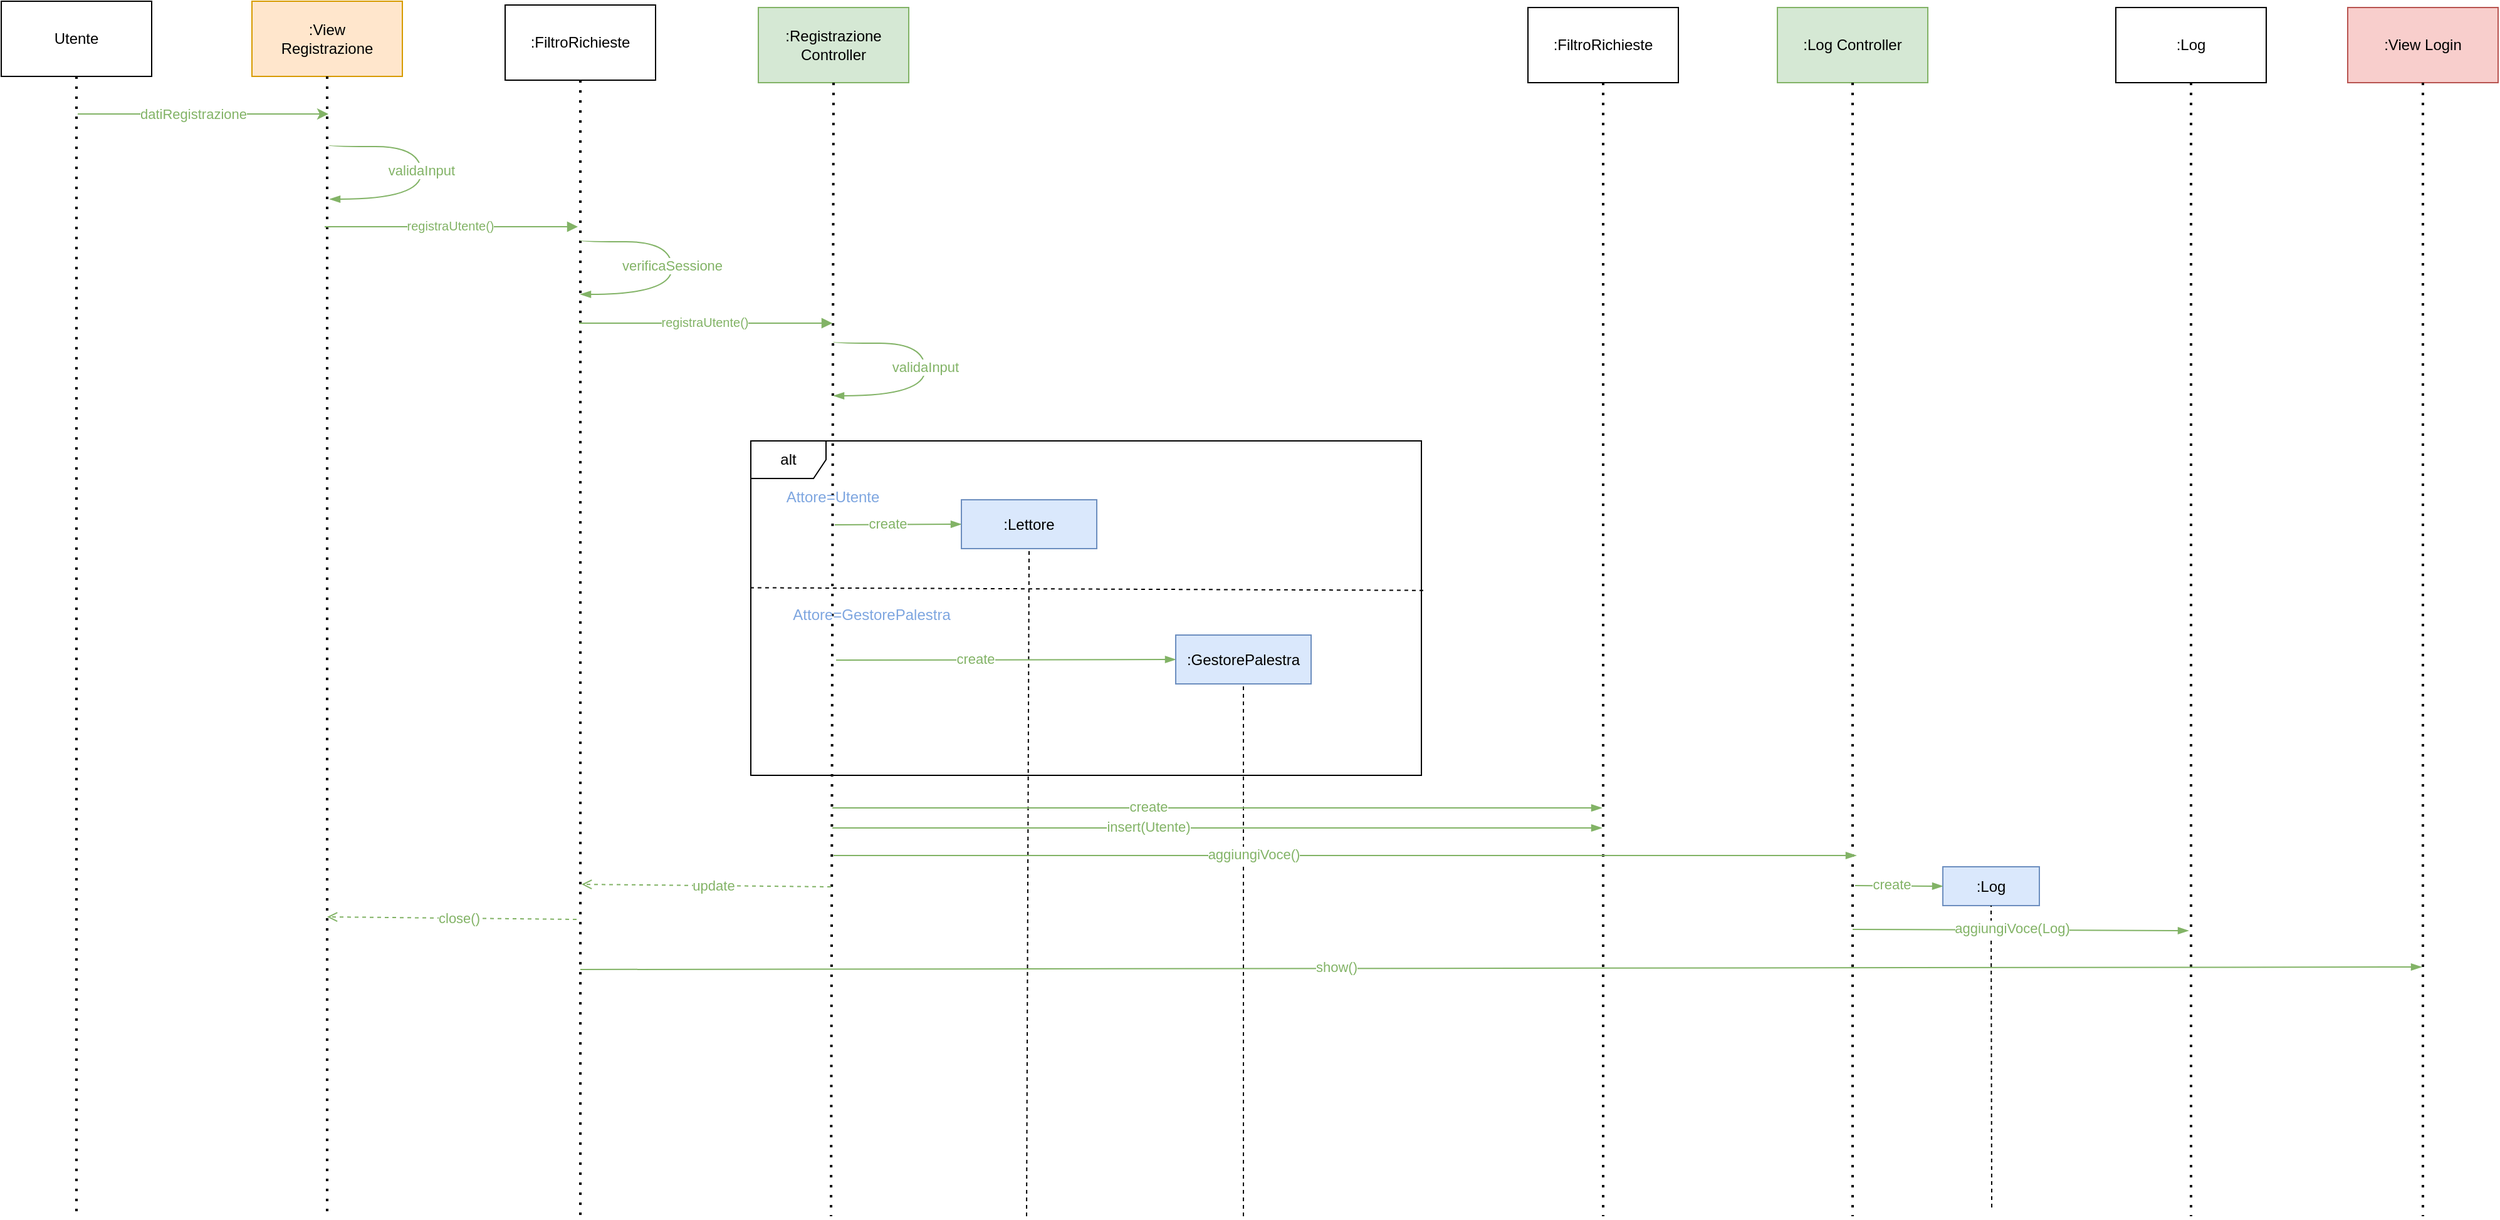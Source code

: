 <mxfile version="24.5.4" type="github">
  <diagram name="Page-1" id="MFwa6qecS6YDcYTtCcl-">
    <mxGraphModel dx="2779" dy="1385" grid="0" gridSize="10" guides="1" tooltips="1" connect="1" arrows="1" fold="1" page="0" pageScale="1" pageWidth="850" pageHeight="1100" math="0" shadow="0">
      <root>
        <mxCell id="0" />
        <mxCell id="1" parent="0" />
        <mxCell id="sKm114cUgRpfBioQrUzL-1" value="&lt;div&gt;:View&lt;/div&gt;&lt;div&gt;Registrazione&lt;br&gt;&lt;/div&gt;" style="rounded=0;whiteSpace=wrap;html=1;fillColor=#ffe6cc;strokeColor=#d79b00;" parent="1" vertex="1">
          <mxGeometry x="181" y="40" width="120" height="60" as="geometry" />
        </mxCell>
        <mxCell id="sKm114cUgRpfBioQrUzL-2" value="&lt;div&gt;:Registrazione&lt;/div&gt;&lt;div&gt;Controller&lt;br&gt;&lt;/div&gt;" style="rounded=0;whiteSpace=wrap;html=1;fillColor=#d5e8d4;strokeColor=#82b366;" parent="1" vertex="1">
          <mxGeometry x="585" y="45" width="120" height="60" as="geometry" />
        </mxCell>
        <mxCell id="sKm114cUgRpfBioQrUzL-4" value="" style="endArrow=none;dashed=1;html=1;dashPattern=1 3;strokeWidth=2;rounded=0;exitX=0.5;exitY=1;exitDx=0;exitDy=0;" parent="1" source="sKm114cUgRpfBioQrUzL-1" edge="1">
          <mxGeometry width="50" height="50" relative="1" as="geometry">
            <mxPoint x="628" y="173" as="sourcePoint" />
            <mxPoint x="241" y="1010" as="targetPoint" />
          </mxGeometry>
        </mxCell>
        <mxCell id="sKm114cUgRpfBioQrUzL-5" value="" style="endArrow=none;dashed=1;html=1;dashPattern=1 3;strokeWidth=2;rounded=0;exitX=0.5;exitY=1;exitDx=0;exitDy=0;" parent="1" source="sKm114cUgRpfBioQrUzL-2" edge="1">
          <mxGeometry width="50" height="50" relative="1" as="geometry">
            <mxPoint x="646" y="113" as="sourcePoint" />
            <mxPoint x="643" y="1010" as="targetPoint" />
          </mxGeometry>
        </mxCell>
        <mxCell id="sKm114cUgRpfBioQrUzL-7" value="" style="endArrow=classic;html=1;rounded=0;startArrow=none;startFill=0;fillColor=#d5e8d4;strokeColor=#82b366;" parent="1" edge="1">
          <mxGeometry width="50" height="50" relative="1" as="geometry">
            <mxPoint x="42" y="130" as="sourcePoint" />
            <mxPoint x="242" y="130" as="targetPoint" />
          </mxGeometry>
        </mxCell>
        <mxCell id="sKm114cUgRpfBioQrUzL-38" value="&lt;font color=&quot;#82b366&quot;&gt;datiRegistrazione&lt;/font&gt;" style="edgeLabel;html=1;align=center;verticalAlign=middle;resizable=0;points=[];" parent="sKm114cUgRpfBioQrUzL-7" vertex="1" connectable="0">
          <mxGeometry x="-0.087" relative="1" as="geometry">
            <mxPoint as="offset" />
          </mxGeometry>
        </mxCell>
        <mxCell id="sKm114cUgRpfBioQrUzL-9" value="alt" style="shape=umlFrame;whiteSpace=wrap;html=1;pointerEvents=0;" parent="1" vertex="1">
          <mxGeometry x="579" y="391" width="535" height="267" as="geometry" />
        </mxCell>
        <mxCell id="sKm114cUgRpfBioQrUzL-10" value="&lt;font color=&quot;#7ea6e0&quot;&gt;Attore=Utente&lt;/font&gt;" style="text;html=1;align=center;verticalAlign=middle;resizable=0;points=[];autosize=1;strokeColor=none;fillColor=none;" parent="1" vertex="1">
          <mxGeometry x="592" y="421.5" width="104" height="29" as="geometry" />
        </mxCell>
        <mxCell id="sKm114cUgRpfBioQrUzL-11" value="&lt;font color=&quot;#7ea6e0&quot;&gt;Attore=GestorePalestra&lt;/font&gt;" style="text;html=1;align=center;verticalAlign=middle;resizable=0;points=[];autosize=1;strokeColor=none;fillColor=none;" parent="1" vertex="1">
          <mxGeometry x="593" y="515" width="163" height="29" as="geometry" />
        </mxCell>
        <mxCell id="sKm114cUgRpfBioQrUzL-15" value="" style="endArrow=block;html=1;rounded=0;fillColor=#d5e8d4;strokeColor=#82b366;endFill=1;" parent="1" edge="1">
          <mxGeometry width="50" height="50" relative="1" as="geometry">
            <mxPoint x="239" y="220" as="sourcePoint" />
            <mxPoint x="441" y="220" as="targetPoint" />
          </mxGeometry>
        </mxCell>
        <mxCell id="sKm114cUgRpfBioQrUzL-16" value="&lt;font color=&quot;#82b366&quot; style=&quot;font-size: 10px;&quot;&gt;registraUtente()&lt;/font&gt;" style="edgeLabel;html=1;align=center;verticalAlign=middle;resizable=0;points=[];" parent="sKm114cUgRpfBioQrUzL-15" vertex="1" connectable="0">
          <mxGeometry x="-0.013" y="1" relative="1" as="geometry">
            <mxPoint as="offset" />
          </mxGeometry>
        </mxCell>
        <mxCell id="sKm114cUgRpfBioQrUzL-36" value="Utente" style="rounded=0;whiteSpace=wrap;html=1;" parent="1" vertex="1">
          <mxGeometry x="-19" y="40" width="120" height="60" as="geometry" />
        </mxCell>
        <mxCell id="sKm114cUgRpfBioQrUzL-37" value="" style="endArrow=none;dashed=1;html=1;dashPattern=1 3;strokeWidth=2;rounded=0;exitX=0.5;exitY=1;exitDx=0;exitDy=0;" parent="1" source="sKm114cUgRpfBioQrUzL-36" edge="1">
          <mxGeometry width="50" height="50" relative="1" as="geometry">
            <mxPoint x="428" y="173" as="sourcePoint" />
            <mxPoint x="41" y="1010" as="targetPoint" />
          </mxGeometry>
        </mxCell>
        <mxCell id="sKm114cUgRpfBioQrUzL-39" value="" style="endArrow=blockThin;html=1;rounded=0;fillColor=#d5e8d4;strokeColor=#82b366;endFill=1;edgeStyle=orthogonalEdgeStyle;curved=1;" parent="1" edge="1">
          <mxGeometry width="50" height="50" relative="1" as="geometry">
            <mxPoint x="243" y="155" as="sourcePoint" />
            <mxPoint x="243" y="198" as="targetPoint" />
            <Array as="points">
              <mxPoint x="243" y="156" />
              <mxPoint x="316" y="156" />
              <mxPoint x="316" y="198" />
            </Array>
          </mxGeometry>
        </mxCell>
        <mxCell id="sKm114cUgRpfBioQrUzL-40" value="&lt;font color=&quot;#82b366&quot;&gt;validaInput&lt;/font&gt;" style="edgeLabel;html=1;align=center;verticalAlign=middle;resizable=0;points=[];" parent="sKm114cUgRpfBioQrUzL-39" vertex="1" connectable="0">
          <mxGeometry x="-0.016" relative="1" as="geometry">
            <mxPoint as="offset" />
          </mxGeometry>
        </mxCell>
        <mxCell id="sKm114cUgRpfBioQrUzL-41" value=":FiltroRichieste" style="rounded=0;whiteSpace=wrap;html=1;" parent="1" vertex="1">
          <mxGeometry x="383" y="43" width="120" height="60" as="geometry" />
        </mxCell>
        <mxCell id="sKm114cUgRpfBioQrUzL-42" value="" style="endArrow=none;dashed=1;html=1;dashPattern=1 3;strokeWidth=2;rounded=0;exitX=0.5;exitY=1;exitDx=0;exitDy=0;" parent="1" source="sKm114cUgRpfBioQrUzL-41" edge="1">
          <mxGeometry width="50" height="50" relative="1" as="geometry">
            <mxPoint x="830" y="176" as="sourcePoint" />
            <mxPoint x="443" y="1010" as="targetPoint" />
          </mxGeometry>
        </mxCell>
        <mxCell id="sKm114cUgRpfBioQrUzL-43" value="" style="endArrow=blockThin;html=1;rounded=0;fillColor=#d5e8d4;strokeColor=#82b366;endFill=1;edgeStyle=orthogonalEdgeStyle;curved=1;" parent="1" edge="1">
          <mxGeometry width="50" height="50" relative="1" as="geometry">
            <mxPoint x="443" y="231" as="sourcePoint" />
            <mxPoint x="443" y="274" as="targetPoint" />
            <Array as="points">
              <mxPoint x="443" y="232" />
              <mxPoint x="516" y="232" />
              <mxPoint x="516" y="274" />
            </Array>
          </mxGeometry>
        </mxCell>
        <mxCell id="sKm114cUgRpfBioQrUzL-44" value="&lt;font color=&quot;#82b366&quot;&gt;verificaSessione&lt;/font&gt;" style="edgeLabel;html=1;align=center;verticalAlign=middle;resizable=0;points=[];" parent="sKm114cUgRpfBioQrUzL-43" vertex="1" connectable="0">
          <mxGeometry x="-0.016" relative="1" as="geometry">
            <mxPoint as="offset" />
          </mxGeometry>
        </mxCell>
        <mxCell id="sKm114cUgRpfBioQrUzL-45" value="" style="endArrow=block;html=1;rounded=0;fillColor=#d5e8d4;strokeColor=#82b366;endFill=1;" parent="1" edge="1">
          <mxGeometry width="50" height="50" relative="1" as="geometry">
            <mxPoint x="442" y="297" as="sourcePoint" />
            <mxPoint x="644" y="297" as="targetPoint" />
          </mxGeometry>
        </mxCell>
        <mxCell id="sKm114cUgRpfBioQrUzL-46" value="&lt;font color=&quot;#82b366&quot; style=&quot;font-size: 10px;&quot;&gt;registraUtente()&lt;/font&gt;" style="edgeLabel;html=1;align=center;verticalAlign=middle;resizable=0;points=[];" parent="sKm114cUgRpfBioQrUzL-45" vertex="1" connectable="0">
          <mxGeometry x="-0.013" y="1" relative="1" as="geometry">
            <mxPoint as="offset" />
          </mxGeometry>
        </mxCell>
        <mxCell id="sKm114cUgRpfBioQrUzL-47" value="" style="endArrow=blockThin;html=1;rounded=0;fillColor=#d5e8d4;strokeColor=#82b366;endFill=1;edgeStyle=orthogonalEdgeStyle;curved=1;" parent="1" edge="1">
          <mxGeometry width="50" height="50" relative="1" as="geometry">
            <mxPoint x="645" y="312" as="sourcePoint" />
            <mxPoint x="645" y="355" as="targetPoint" />
            <Array as="points">
              <mxPoint x="645" y="313" />
              <mxPoint x="718" y="313" />
              <mxPoint x="718" y="355" />
            </Array>
          </mxGeometry>
        </mxCell>
        <mxCell id="sKm114cUgRpfBioQrUzL-48" value="&lt;font color=&quot;#82b366&quot;&gt;validaInput&lt;/font&gt;" style="edgeLabel;html=1;align=center;verticalAlign=middle;resizable=0;points=[];" parent="sKm114cUgRpfBioQrUzL-47" vertex="1" connectable="0">
          <mxGeometry x="-0.016" relative="1" as="geometry">
            <mxPoint as="offset" />
          </mxGeometry>
        </mxCell>
        <mxCell id="rhxFpgpyRXWXokQXL5by-1" value="" style="endArrow=none;dashed=1;html=1;rounded=0;exitX=-0.001;exitY=0.439;exitDx=0;exitDy=0;exitPerimeter=0;entryX=1.003;entryY=0.447;entryDx=0;entryDy=0;entryPerimeter=0;" parent="1" source="sKm114cUgRpfBioQrUzL-9" target="sKm114cUgRpfBioQrUzL-9" edge="1">
          <mxGeometry width="50" height="50" relative="1" as="geometry">
            <mxPoint x="834" y="540" as="sourcePoint" />
            <mxPoint x="884" y="490" as="targetPoint" />
          </mxGeometry>
        </mxCell>
        <mxCell id="rhxFpgpyRXWXokQXL5by-2" value="" style="endArrow=blockThin;html=1;rounded=0;endFill=1;fillColor=#d5e8d4;strokeColor=#82b366;entryX=0;entryY=0.5;entryDx=0;entryDy=0;" parent="1" target="rhxFpgpyRXWXokQXL5by-3" edge="1">
          <mxGeometry width="50" height="50" relative="1" as="geometry">
            <mxPoint x="646" y="458" as="sourcePoint" />
            <mxPoint x="742" y="458" as="targetPoint" />
          </mxGeometry>
        </mxCell>
        <mxCell id="rhxFpgpyRXWXokQXL5by-4" value="&lt;font color=&quot;#82b366&quot;&gt;create&lt;/font&gt;" style="edgeLabel;html=1;align=center;verticalAlign=middle;resizable=0;points=[];" parent="rhxFpgpyRXWXokQXL5by-2" vertex="1" connectable="0">
          <mxGeometry x="-0.18" y="1" relative="1" as="geometry">
            <mxPoint as="offset" />
          </mxGeometry>
        </mxCell>
        <mxCell id="rhxFpgpyRXWXokQXL5by-3" value=":Lettore" style="rounded=0;whiteSpace=wrap;html=1;fillColor=#dae8fc;strokeColor=#6c8ebf;" parent="1" vertex="1">
          <mxGeometry x="747" y="438" width="108" height="39" as="geometry" />
        </mxCell>
        <mxCell id="rhxFpgpyRXWXokQXL5by-6" value="" style="endArrow=none;dashed=1;html=1;rounded=0;entryX=0.5;entryY=1;entryDx=0;entryDy=0;" parent="1" target="rhxFpgpyRXWXokQXL5by-3" edge="1">
          <mxGeometry width="50" height="50" relative="1" as="geometry">
            <mxPoint x="799" y="1010" as="sourcePoint" />
            <mxPoint x="828" y="506" as="targetPoint" />
          </mxGeometry>
        </mxCell>
        <mxCell id="rhxFpgpyRXWXokQXL5by-7" value="" style="endArrow=blockThin;html=1;rounded=0;endFill=1;fillColor=#d5e8d4;strokeColor=#82b366;entryX=0;entryY=0.5;entryDx=0;entryDy=0;" parent="1" target="rhxFpgpyRXWXokQXL5by-9" edge="1">
          <mxGeometry width="50" height="50" relative="1" as="geometry">
            <mxPoint x="647" y="566" as="sourcePoint" />
            <mxPoint x="913" y="566" as="targetPoint" />
          </mxGeometry>
        </mxCell>
        <mxCell id="rhxFpgpyRXWXokQXL5by-8" value="&lt;font color=&quot;#82b366&quot;&gt;create&lt;/font&gt;" style="edgeLabel;html=1;align=center;verticalAlign=middle;resizable=0;points=[];" parent="rhxFpgpyRXWXokQXL5by-7" vertex="1" connectable="0">
          <mxGeometry x="-0.18" y="1" relative="1" as="geometry">
            <mxPoint as="offset" />
          </mxGeometry>
        </mxCell>
        <mxCell id="rhxFpgpyRXWXokQXL5by-9" value=":GestorePalestra" style="rounded=0;whiteSpace=wrap;html=1;fillColor=#dae8fc;strokeColor=#6c8ebf;" parent="1" vertex="1">
          <mxGeometry x="918" y="546" width="108" height="39" as="geometry" />
        </mxCell>
        <mxCell id="rhxFpgpyRXWXokQXL5by-10" value="" style="endArrow=none;dashed=1;html=1;rounded=0;entryX=0.5;entryY=1;entryDx=0;entryDy=0;" parent="1" target="rhxFpgpyRXWXokQXL5by-9" edge="1">
          <mxGeometry width="50" height="50" relative="1" as="geometry">
            <mxPoint x="972" y="1010" as="sourcePoint" />
            <mxPoint x="999" y="614" as="targetPoint" />
          </mxGeometry>
        </mxCell>
        <mxCell id="-fbbleJt7m9odcMbAXJR-1" value="" style="endArrow=none;dashed=1;html=1;dashPattern=1 3;strokeWidth=2;rounded=0;exitX=0.5;exitY=1;exitDx=0;exitDy=0;" parent="1" source="-fbbleJt7m9odcMbAXJR-2" edge="1">
          <mxGeometry width="50" height="50" relative="1" as="geometry">
            <mxPoint x="1646" y="178" as="sourcePoint" />
            <mxPoint x="1259" y="1010" as="targetPoint" />
          </mxGeometry>
        </mxCell>
        <mxCell id="-fbbleJt7m9odcMbAXJR-2" value=":FiltroRichieste" style="rounded=0;whiteSpace=wrap;html=1;" parent="1" vertex="1">
          <mxGeometry x="1199" y="45" width="120" height="60" as="geometry" />
        </mxCell>
        <mxCell id="-fbbleJt7m9odcMbAXJR-3" value=":Log Controller" style="rounded=0;whiteSpace=wrap;html=1;fillColor=#d5e8d4;strokeColor=#82b366;" parent="1" vertex="1">
          <mxGeometry x="1398" y="45" width="120" height="60" as="geometry" />
        </mxCell>
        <mxCell id="-fbbleJt7m9odcMbAXJR-4" value="" style="endArrow=none;dashed=1;html=1;dashPattern=1 3;strokeWidth=2;rounded=0;exitX=0.5;exitY=1;exitDx=0;exitDy=0;fillColor=#d5e8d4;strokeColor=#000000;" parent="1" source="-fbbleJt7m9odcMbAXJR-3" edge="1">
          <mxGeometry width="50" height="50" relative="1" as="geometry">
            <mxPoint x="1845" y="178" as="sourcePoint" />
            <mxPoint x="1458" y="1010" as="targetPoint" />
          </mxGeometry>
        </mxCell>
        <mxCell id="-fbbleJt7m9odcMbAXJR-5" value="" style="endArrow=blockThin;html=1;rounded=0;endFill=1;fillColor=#d5e8d4;strokeColor=#82b366;" parent="1" edge="1">
          <mxGeometry width="50" height="50" relative="1" as="geometry">
            <mxPoint x="644" y="684" as="sourcePoint" />
            <mxPoint x="1258" y="684" as="targetPoint" />
          </mxGeometry>
        </mxCell>
        <mxCell id="-fbbleJt7m9odcMbAXJR-6" value="&lt;font color=&quot;#82b366&quot;&gt;create&lt;/font&gt;" style="edgeLabel;html=1;align=center;verticalAlign=middle;resizable=0;points=[];" parent="-fbbleJt7m9odcMbAXJR-5" vertex="1" connectable="0">
          <mxGeometry x="-0.18" y="1" relative="1" as="geometry">
            <mxPoint as="offset" />
          </mxGeometry>
        </mxCell>
        <mxCell id="-fbbleJt7m9odcMbAXJR-7" value="" style="endArrow=blockThin;html=1;rounded=0;endFill=1;fillColor=#d5e8d4;strokeColor=#82b366;" parent="1" edge="1">
          <mxGeometry width="50" height="50" relative="1" as="geometry">
            <mxPoint x="644" y="700" as="sourcePoint" />
            <mxPoint x="1258" y="700" as="targetPoint" />
          </mxGeometry>
        </mxCell>
        <mxCell id="-fbbleJt7m9odcMbAXJR-8" value="&lt;font color=&quot;#82b366&quot;&gt;insert(Utente)&lt;/font&gt;" style="edgeLabel;html=1;align=center;verticalAlign=middle;resizable=0;points=[];" parent="-fbbleJt7m9odcMbAXJR-7" vertex="1" connectable="0">
          <mxGeometry x="-0.18" y="1" relative="1" as="geometry">
            <mxPoint as="offset" />
          </mxGeometry>
        </mxCell>
        <mxCell id="-fbbleJt7m9odcMbAXJR-9" value="" style="endArrow=blockThin;html=1;rounded=0;endFill=1;fillColor=#d5e8d4;strokeColor=#82b366;" parent="1" edge="1">
          <mxGeometry width="50" height="50" relative="1" as="geometry">
            <mxPoint x="645" y="722" as="sourcePoint" />
            <mxPoint x="1461" y="722" as="targetPoint" />
          </mxGeometry>
        </mxCell>
        <mxCell id="-fbbleJt7m9odcMbAXJR-10" value="&lt;font color=&quot;#82b366&quot;&gt;aggiungiVoce()&lt;/font&gt;" style="edgeLabel;html=1;align=center;verticalAlign=middle;resizable=0;points=[];" parent="-fbbleJt7m9odcMbAXJR-9" vertex="1" connectable="0">
          <mxGeometry x="-0.18" y="1" relative="1" as="geometry">
            <mxPoint as="offset" />
          </mxGeometry>
        </mxCell>
        <mxCell id="-fbbleJt7m9odcMbAXJR-13" value=":Log" style="rounded=0;whiteSpace=wrap;html=1;" parent="1" vertex="1">
          <mxGeometry x="1668" y="45" width="120" height="60" as="geometry" />
        </mxCell>
        <mxCell id="-fbbleJt7m9odcMbAXJR-14" value="" style="endArrow=none;dashed=1;html=1;dashPattern=1 3;strokeWidth=2;rounded=0;exitX=0.5;exitY=1;exitDx=0;exitDy=0;" parent="1" source="-fbbleJt7m9odcMbAXJR-13" edge="1">
          <mxGeometry width="50" height="50" relative="1" as="geometry">
            <mxPoint x="2115" y="178" as="sourcePoint" />
            <mxPoint x="1728" y="1010" as="targetPoint" />
          </mxGeometry>
        </mxCell>
        <mxCell id="-fbbleJt7m9odcMbAXJR-15" value="" style="endArrow=blockThin;html=1;rounded=0;fillColor=#d5e8d4;strokeColor=#82b366;endFill=1;entryX=0;entryY=0.5;entryDx=0;entryDy=0;" parent="1" target="-fbbleJt7m9odcMbAXJR-16" edge="1">
          <mxGeometry width="50" height="50" relative="1" as="geometry">
            <mxPoint x="1460" y="746" as="sourcePoint" />
            <mxPoint x="1524" y="746" as="targetPoint" />
          </mxGeometry>
        </mxCell>
        <mxCell id="-fbbleJt7m9odcMbAXJR-18" value="&lt;font color=&quot;#82b366&quot;&gt;create&lt;/font&gt;" style="edgeLabel;html=1;align=center;verticalAlign=middle;resizable=0;points=[];" parent="-fbbleJt7m9odcMbAXJR-15" vertex="1" connectable="0">
          <mxGeometry x="-0.178" y="1" relative="1" as="geometry">
            <mxPoint as="offset" />
          </mxGeometry>
        </mxCell>
        <mxCell id="-fbbleJt7m9odcMbAXJR-16" value=":Log" style="rounded=0;whiteSpace=wrap;html=1;fillColor=#dae8fc;strokeColor=#6c8ebf;" parent="1" vertex="1">
          <mxGeometry x="1530" y="731" width="77" height="31" as="geometry" />
        </mxCell>
        <mxCell id="-fbbleJt7m9odcMbAXJR-17" value="" style="endArrow=none;dashed=1;html=1;rounded=0;entryX=0.5;entryY=1;entryDx=0;entryDy=0;" parent="1" target="-fbbleJt7m9odcMbAXJR-16" edge="1">
          <mxGeometry width="50" height="50" relative="1" as="geometry">
            <mxPoint x="1569" y="1003" as="sourcePoint" />
            <mxPoint x="1585" y="852" as="targetPoint" />
          </mxGeometry>
        </mxCell>
        <mxCell id="-fbbleJt7m9odcMbAXJR-19" value="" style="endArrow=blockThin;html=1;rounded=0;fillColor=#d5e8d4;strokeColor=#82b366;endFill=1;" parent="1" edge="1">
          <mxGeometry width="50" height="50" relative="1" as="geometry">
            <mxPoint x="1458" y="781" as="sourcePoint" />
            <mxPoint x="1726" y="782" as="targetPoint" />
          </mxGeometry>
        </mxCell>
        <mxCell id="-fbbleJt7m9odcMbAXJR-20" value="&lt;font color=&quot;#82b366&quot;&gt;aggiungiVoce(Log)&lt;/font&gt;" style="edgeLabel;html=1;align=center;verticalAlign=middle;resizable=0;points=[];" parent="-fbbleJt7m9odcMbAXJR-19" vertex="1" connectable="0">
          <mxGeometry x="-0.178" y="1" relative="1" as="geometry">
            <mxPoint x="17" y="-1" as="offset" />
          </mxGeometry>
        </mxCell>
        <mxCell id="-fbbleJt7m9odcMbAXJR-21" value=":View Login" style="rounded=0;whiteSpace=wrap;html=1;fillColor=#f8cecc;strokeColor=#b85450;" parent="1" vertex="1">
          <mxGeometry x="1853" y="45" width="120" height="60" as="geometry" />
        </mxCell>
        <mxCell id="-fbbleJt7m9odcMbAXJR-22" value="" style="endArrow=none;dashed=1;html=1;dashPattern=1 3;strokeWidth=2;rounded=0;exitX=0.5;exitY=1;exitDx=0;exitDy=0;" parent="1" source="-fbbleJt7m9odcMbAXJR-21" edge="1">
          <mxGeometry width="50" height="50" relative="1" as="geometry">
            <mxPoint x="2300" y="178" as="sourcePoint" />
            <mxPoint x="1913" y="1010" as="targetPoint" />
          </mxGeometry>
        </mxCell>
        <mxCell id="-fbbleJt7m9odcMbAXJR-23" value="" style="endArrow=blockThin;html=1;rounded=0;endFill=1;fillColor=#d5e8d4;strokeColor=#82b366;" parent="1" edge="1">
          <mxGeometry width="50" height="50" relative="1" as="geometry">
            <mxPoint x="443" y="813" as="sourcePoint" />
            <mxPoint x="1912" y="811" as="targetPoint" />
          </mxGeometry>
        </mxCell>
        <mxCell id="-fbbleJt7m9odcMbAXJR-24" value="&lt;font color=&quot;#82b366&quot;&gt;show()&lt;/font&gt;" style="edgeLabel;html=1;align=center;verticalAlign=middle;resizable=0;points=[];" parent="-fbbleJt7m9odcMbAXJR-23" vertex="1" connectable="0">
          <mxGeometry x="-0.18" y="1" relative="1" as="geometry">
            <mxPoint as="offset" />
          </mxGeometry>
        </mxCell>
        <mxCell id="4bYgYhbL0QDnwhYqUQXU-1" value="" style="endArrow=open;html=1;rounded=0;endFill=0;fillColor=#d5e8d4;strokeColor=#82b366;dashed=1;" edge="1" parent="1">
          <mxGeometry width="50" height="50" relative="1" as="geometry">
            <mxPoint x="643" y="747" as="sourcePoint" />
            <mxPoint x="444" y="745" as="targetPoint" />
          </mxGeometry>
        </mxCell>
        <mxCell id="4bYgYhbL0QDnwhYqUQXU-2" value="&lt;font color=&quot;#82b366&quot;&gt;update&lt;/font&gt;" style="edgeLabel;html=1;align=center;verticalAlign=middle;resizable=0;points=[];" vertex="1" connectable="0" parent="4bYgYhbL0QDnwhYqUQXU-1">
          <mxGeometry x="-0.055" relative="1" as="geometry">
            <mxPoint as="offset" />
          </mxGeometry>
        </mxCell>
        <mxCell id="4bYgYhbL0QDnwhYqUQXU-3" value="" style="endArrow=open;html=1;rounded=0;endFill=0;fillColor=#d5e8d4;strokeColor=#82b366;dashed=1;" edge="1" parent="1">
          <mxGeometry width="50" height="50" relative="1" as="geometry">
            <mxPoint x="440" y="773" as="sourcePoint" />
            <mxPoint x="241" y="771" as="targetPoint" />
          </mxGeometry>
        </mxCell>
        <mxCell id="4bYgYhbL0QDnwhYqUQXU-4" value="&lt;font color=&quot;#82b366&quot;&gt;close()&lt;/font&gt;" style="edgeLabel;html=1;align=center;verticalAlign=middle;resizable=0;points=[];" vertex="1" connectable="0" parent="4bYgYhbL0QDnwhYqUQXU-3">
          <mxGeometry x="-0.055" relative="1" as="geometry">
            <mxPoint as="offset" />
          </mxGeometry>
        </mxCell>
      </root>
    </mxGraphModel>
  </diagram>
</mxfile>
